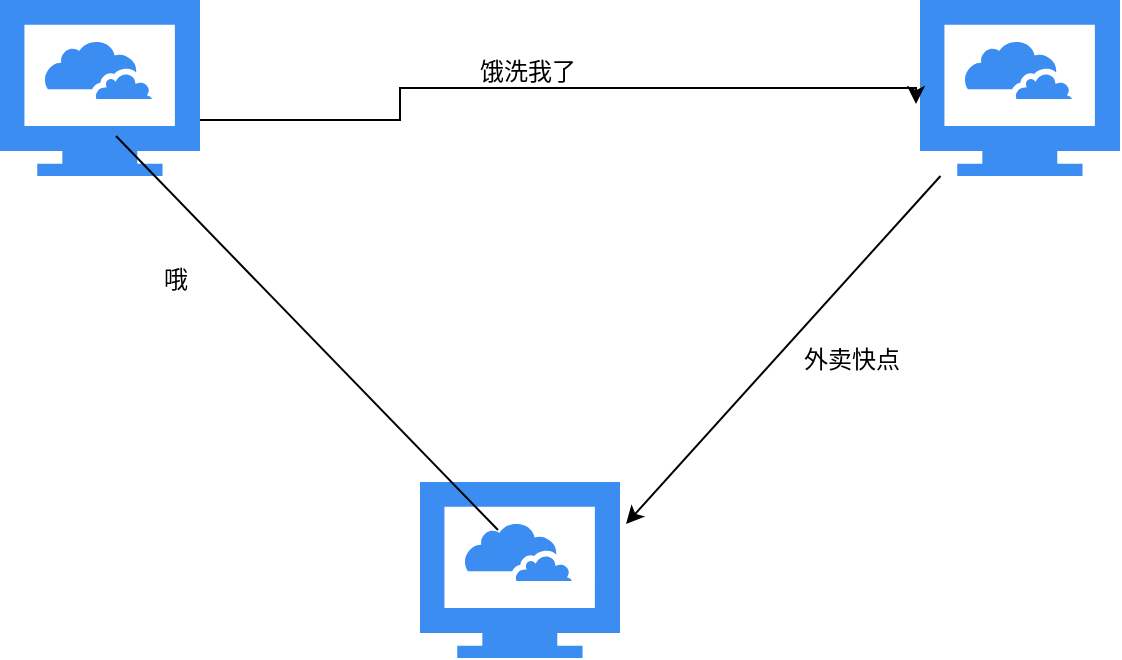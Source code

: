 <mxfile version="12.1.5" type="github" pages="1"><diagram id="Ht1M8jgEwFfnCIfOTk4-" name="Page-1"><mxGraphModel dx="684" dy="610" grid="1" gridSize="10" guides="1" tooltips="1" connect="1" arrows="1" fold="1" page="1" pageScale="1" pageWidth="1169" pageHeight="827" math="0" shadow="0"><root><mxCell id="0"/><mxCell id="1" parent="0"/><mxCell id="B2O23_lT2HNRALW87TRt-36" style="edgeStyle=none;rounded=0;orthogonalLoop=1;jettySize=auto;html=1;entryX=1.03;entryY=0.239;entryDx=0;entryDy=0;entryPerimeter=0;" edge="1" parent="1" source="B2O23_lT2HNRALW87TRt-1" target="B2O23_lT2HNRALW87TRt-3"><mxGeometry relative="1" as="geometry"><mxPoint x="570" y="410" as="targetPoint"/></mxGeometry></mxCell><mxCell id="B2O23_lT2HNRALW87TRt-1" value="" style="html=1;aspect=fixed;strokeColor=none;shadow=0;align=center;verticalAlign=top;fillColor=#3B8DF1;shape=mxgraph.gcp2.cloud_computer" vertex="1" parent="1"><mxGeometry x="700" y="150" width="100" height="88" as="geometry"/></mxCell><mxCell id="B2O23_lT2HNRALW87TRt-30" value="" style="edgeStyle=orthogonalEdgeStyle;rounded=0;orthogonalLoop=1;jettySize=auto;html=1;entryX=-0.02;entryY=0.591;entryDx=0;entryDy=0;entryPerimeter=0;" edge="1" parent="1" source="B2O23_lT2HNRALW87TRt-2" target="B2O23_lT2HNRALW87TRt-1"><mxGeometry relative="1" as="geometry"><mxPoint x="660" y="200" as="targetPoint"/><Array as="points"><mxPoint x="440" y="210"/><mxPoint x="440" y="194"/><mxPoint x="698" y="194"/></Array></mxGeometry></mxCell><mxCell id="B2O23_lT2HNRALW87TRt-2" value="" style="html=1;aspect=fixed;strokeColor=none;shadow=0;align=center;verticalAlign=top;fillColor=#3B8DF1;shape=mxgraph.gcp2.cloud_computer" vertex="1" parent="1"><mxGeometry x="240" y="150" width="100" height="88" as="geometry"/></mxCell><mxCell id="B2O23_lT2HNRALW87TRt-3" value="" style="html=1;aspect=fixed;strokeColor=none;shadow=0;align=center;verticalAlign=top;fillColor=#3B8DF1;shape=mxgraph.gcp2.cloud_computer" vertex="1" parent="1"><mxGeometry x="450" y="391" width="100" height="88" as="geometry"/></mxCell><mxCell id="B2O23_lT2HNRALW87TRt-4" value="哦" style="text;html=1;resizable=0;points=[];autosize=1;align=left;verticalAlign=top;spacingTop=-4;" vertex="1" parent="1"><mxGeometry x="320" y="280" width="30" height="20" as="geometry"/></mxCell><mxCell id="B2O23_lT2HNRALW87TRt-7" value="" style="endArrow=none;html=1;exitX=0.58;exitY=0.773;exitDx=0;exitDy=0;exitPerimeter=0;entryX=0.39;entryY=0.273;entryDx=0;entryDy=0;entryPerimeter=0;" edge="1" parent="1" source="B2O23_lT2HNRALW87TRt-2" target="B2O23_lT2HNRALW87TRt-3"><mxGeometry width="50" height="50" relative="1" as="geometry"><mxPoint x="230" y="600" as="sourcePoint"/><mxPoint x="480" y="460" as="targetPoint"/></mxGeometry></mxCell><mxCell id="B2O23_lT2HNRALW87TRt-38" value="外卖快点" style="text;html=1;resizable=0;points=[];autosize=1;align=left;verticalAlign=top;spacingTop=-4;" vertex="1" parent="1"><mxGeometry x="640" y="320" width="70" height="20" as="geometry"/></mxCell><mxCell id="B2O23_lT2HNRALW87TRt-39" value="饿洗我了" style="text;html=1;resizable=0;points=[];autosize=1;align=left;verticalAlign=top;spacingTop=-4;" vertex="1" parent="1"><mxGeometry x="478" y="176" width="70" height="20" as="geometry"/></mxCell></root></mxGraphModel></diagram></mxfile>